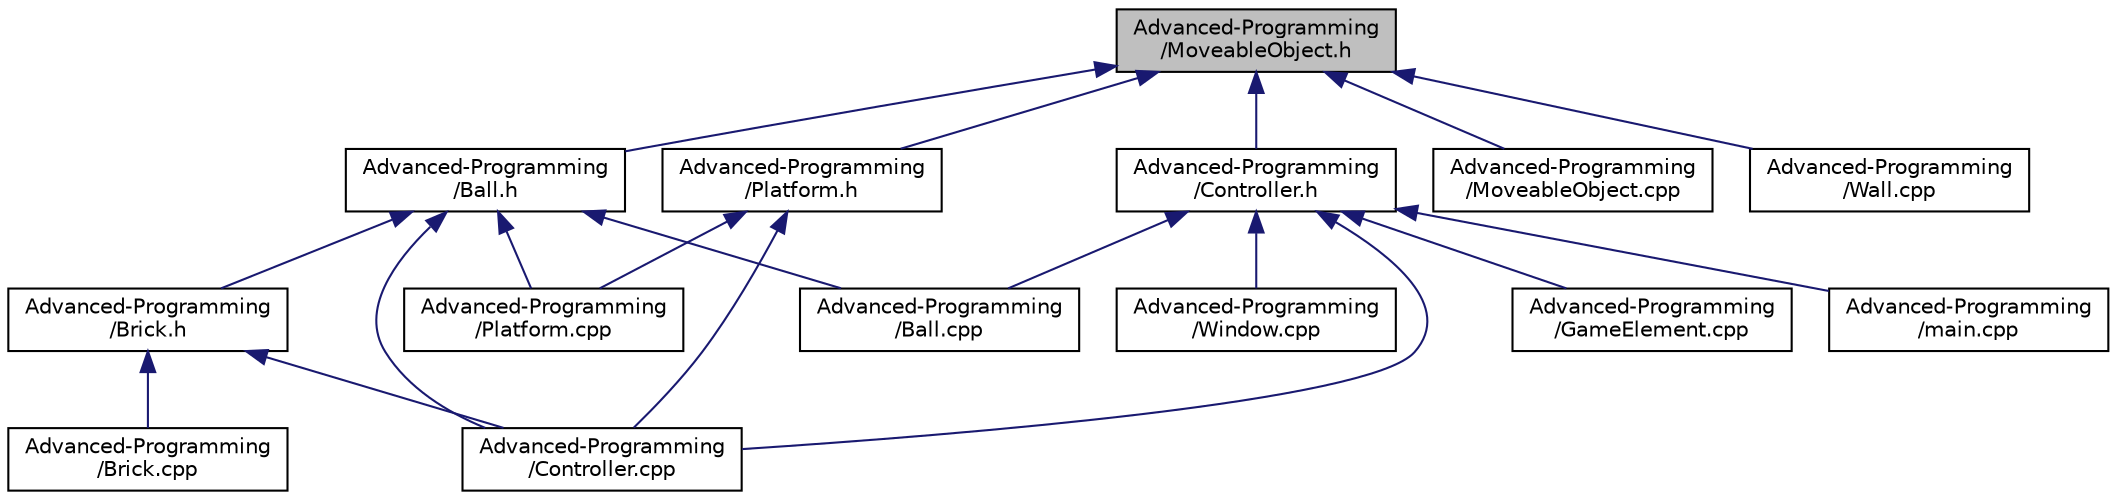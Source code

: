 digraph "Advanced-Programming/MoveableObject.h"
{
  edge [fontname="Helvetica",fontsize="10",labelfontname="Helvetica",labelfontsize="10"];
  node [fontname="Helvetica",fontsize="10",shape=record];
  Node6 [label="Advanced-Programming\l/MoveableObject.h",height=0.2,width=0.4,color="black", fillcolor="grey75", style="filled", fontcolor="black"];
  Node6 -> Node7 [dir="back",color="midnightblue",fontsize="10",style="solid",fontname="Helvetica"];
  Node7 [label="Advanced-Programming\l/Ball.h",height=0.2,width=0.4,color="black", fillcolor="white", style="filled",URL="$_ball_8h.html"];
  Node7 -> Node8 [dir="back",color="midnightblue",fontsize="10",style="solid",fontname="Helvetica"];
  Node8 [label="Advanced-Programming\l/Ball.cpp",height=0.2,width=0.4,color="black", fillcolor="white", style="filled",URL="$_ball_8cpp.html"];
  Node7 -> Node9 [dir="back",color="midnightblue",fontsize="10",style="solid",fontname="Helvetica"];
  Node9 [label="Advanced-Programming\l/Brick.h",height=0.2,width=0.4,color="black", fillcolor="white", style="filled",URL="$_brick_8h.html"];
  Node9 -> Node10 [dir="back",color="midnightblue",fontsize="10",style="solid",fontname="Helvetica"];
  Node10 [label="Advanced-Programming\l/Brick.cpp",height=0.2,width=0.4,color="black", fillcolor="white", style="filled",URL="$_brick_8cpp.html"];
  Node9 -> Node11 [dir="back",color="midnightblue",fontsize="10",style="solid",fontname="Helvetica"];
  Node11 [label="Advanced-Programming\l/Controller.cpp",height=0.2,width=0.4,color="black", fillcolor="white", style="filled",URL="$_controller_8cpp.html"];
  Node7 -> Node11 [dir="back",color="midnightblue",fontsize="10",style="solid",fontname="Helvetica"];
  Node7 -> Node12 [dir="back",color="midnightblue",fontsize="10",style="solid",fontname="Helvetica"];
  Node12 [label="Advanced-Programming\l/Platform.cpp",height=0.2,width=0.4,color="black", fillcolor="white", style="filled",URL="$_platform_8cpp.html"];
  Node6 -> Node13 [dir="back",color="midnightblue",fontsize="10",style="solid",fontname="Helvetica"];
  Node13 [label="Advanced-Programming\l/Controller.h",height=0.2,width=0.4,color="black", fillcolor="white", style="filled",URL="$_controller_8h.html"];
  Node13 -> Node8 [dir="back",color="midnightblue",fontsize="10",style="solid",fontname="Helvetica"];
  Node13 -> Node11 [dir="back",color="midnightblue",fontsize="10",style="solid",fontname="Helvetica"];
  Node13 -> Node14 [dir="back",color="midnightblue",fontsize="10",style="solid",fontname="Helvetica"];
  Node14 [label="Advanced-Programming\l/GameElement.cpp",height=0.2,width=0.4,color="black", fillcolor="white", style="filled",URL="$_game_element_8cpp.html"];
  Node13 -> Node15 [dir="back",color="midnightblue",fontsize="10",style="solid",fontname="Helvetica"];
  Node15 [label="Advanced-Programming\l/main.cpp",height=0.2,width=0.4,color="black", fillcolor="white", style="filled",URL="$main_8cpp.html"];
  Node13 -> Node16 [dir="back",color="midnightblue",fontsize="10",style="solid",fontname="Helvetica"];
  Node16 [label="Advanced-Programming\l/Window.cpp",height=0.2,width=0.4,color="black", fillcolor="white", style="filled",URL="$_window_8cpp.html"];
  Node6 -> Node17 [dir="back",color="midnightblue",fontsize="10",style="solid",fontname="Helvetica"];
  Node17 [label="Advanced-Programming\l/Platform.h",height=0.2,width=0.4,color="black", fillcolor="white", style="filled",URL="$_platform_8h.html"];
  Node17 -> Node11 [dir="back",color="midnightblue",fontsize="10",style="solid",fontname="Helvetica"];
  Node17 -> Node12 [dir="back",color="midnightblue",fontsize="10",style="solid",fontname="Helvetica"];
  Node6 -> Node18 [dir="back",color="midnightblue",fontsize="10",style="solid",fontname="Helvetica"];
  Node18 [label="Advanced-Programming\l/MoveableObject.cpp",height=0.2,width=0.4,color="black", fillcolor="white", style="filled",URL="$_moveable_object_8cpp.html"];
  Node6 -> Node19 [dir="back",color="midnightblue",fontsize="10",style="solid",fontname="Helvetica"];
  Node19 [label="Advanced-Programming\l/Wall.cpp",height=0.2,width=0.4,color="black", fillcolor="white", style="filled",URL="$_wall_8cpp.html"];
}
